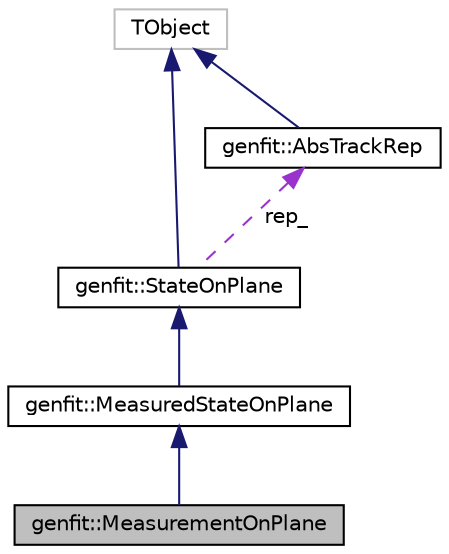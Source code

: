 digraph "genfit::MeasurementOnPlane"
{
 // LATEX_PDF_SIZE
  edge [fontname="Helvetica",fontsize="10",labelfontname="Helvetica",labelfontsize="10"];
  node [fontname="Helvetica",fontsize="10",shape=record];
  Node1 [label="genfit::MeasurementOnPlane",height=0.2,width=0.4,color="black", fillcolor="grey75", style="filled", fontcolor="black",tooltip="Measured coordinates on a plane."];
  Node2 -> Node1 [dir="back",color="midnightblue",fontsize="10",style="solid",fontname="Helvetica"];
  Node2 [label="genfit::MeasuredStateOnPlane",height=0.2,width=0.4,color="black", fillcolor="white", style="filled",URL="$classgenfit_1_1MeasuredStateOnPlane.html",tooltip="StateOnPlane with additional covariance matrix."];
  Node3 -> Node2 [dir="back",color="midnightblue",fontsize="10",style="solid",fontname="Helvetica"];
  Node3 [label="genfit::StateOnPlane",height=0.2,width=0.4,color="black", fillcolor="white", style="filled",URL="$classgenfit_1_1StateOnPlane.html",tooltip="A state with arbitrary dimension defined in a DetPlane."];
  Node4 -> Node3 [dir="back",color="midnightblue",fontsize="10",style="solid",fontname="Helvetica"];
  Node4 [label="TObject",height=0.2,width=0.4,color="grey75", fillcolor="white", style="filled",tooltip=" "];
  Node5 -> Node3 [dir="back",color="darkorchid3",fontsize="10",style="dashed",label=" rep_" ,fontname="Helvetica"];
  Node5 [label="genfit::AbsTrackRep",height=0.2,width=0.4,color="black", fillcolor="white", style="filled",URL="$classgenfit_1_1AbsTrackRep.html",tooltip="Abstract base class for a track representation."];
  Node4 -> Node5 [dir="back",color="midnightblue",fontsize="10",style="solid",fontname="Helvetica"];
}
